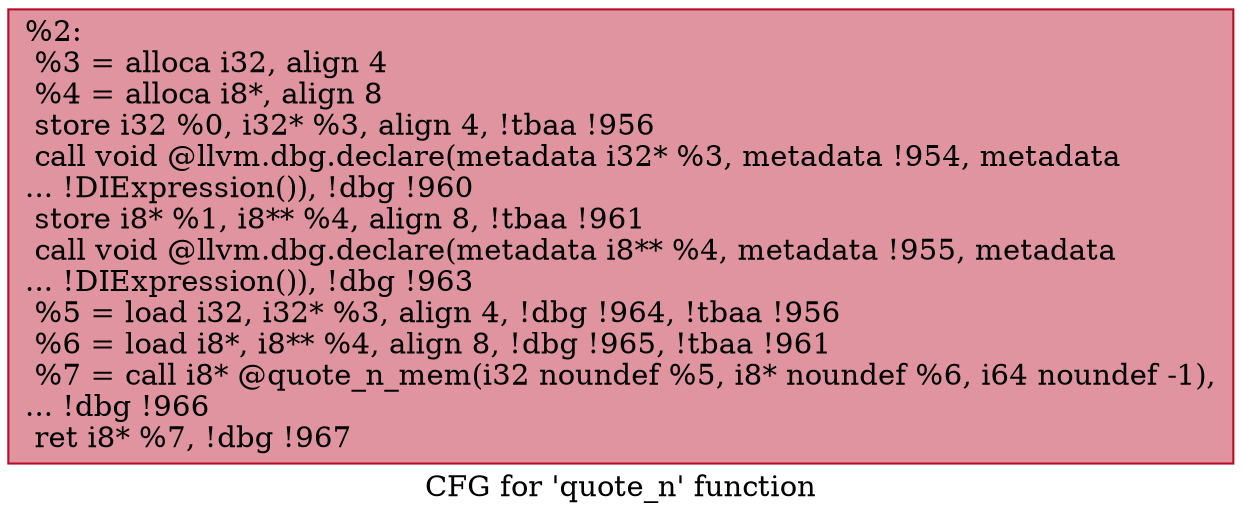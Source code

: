 digraph "CFG for 'quote_n' function" {
	label="CFG for 'quote_n' function";

	Node0x22920a0 [shape=record,color="#b70d28ff", style=filled, fillcolor="#b70d2870",label="{%2:\l  %3 = alloca i32, align 4\l  %4 = alloca i8*, align 8\l  store i32 %0, i32* %3, align 4, !tbaa !956\l  call void @llvm.dbg.declare(metadata i32* %3, metadata !954, metadata\l... !DIExpression()), !dbg !960\l  store i8* %1, i8** %4, align 8, !tbaa !961\l  call void @llvm.dbg.declare(metadata i8** %4, metadata !955, metadata\l... !DIExpression()), !dbg !963\l  %5 = load i32, i32* %3, align 4, !dbg !964, !tbaa !956\l  %6 = load i8*, i8** %4, align 8, !dbg !965, !tbaa !961\l  %7 = call i8* @quote_n_mem(i32 noundef %5, i8* noundef %6, i64 noundef -1),\l... !dbg !966\l  ret i8* %7, !dbg !967\l}"];
}
